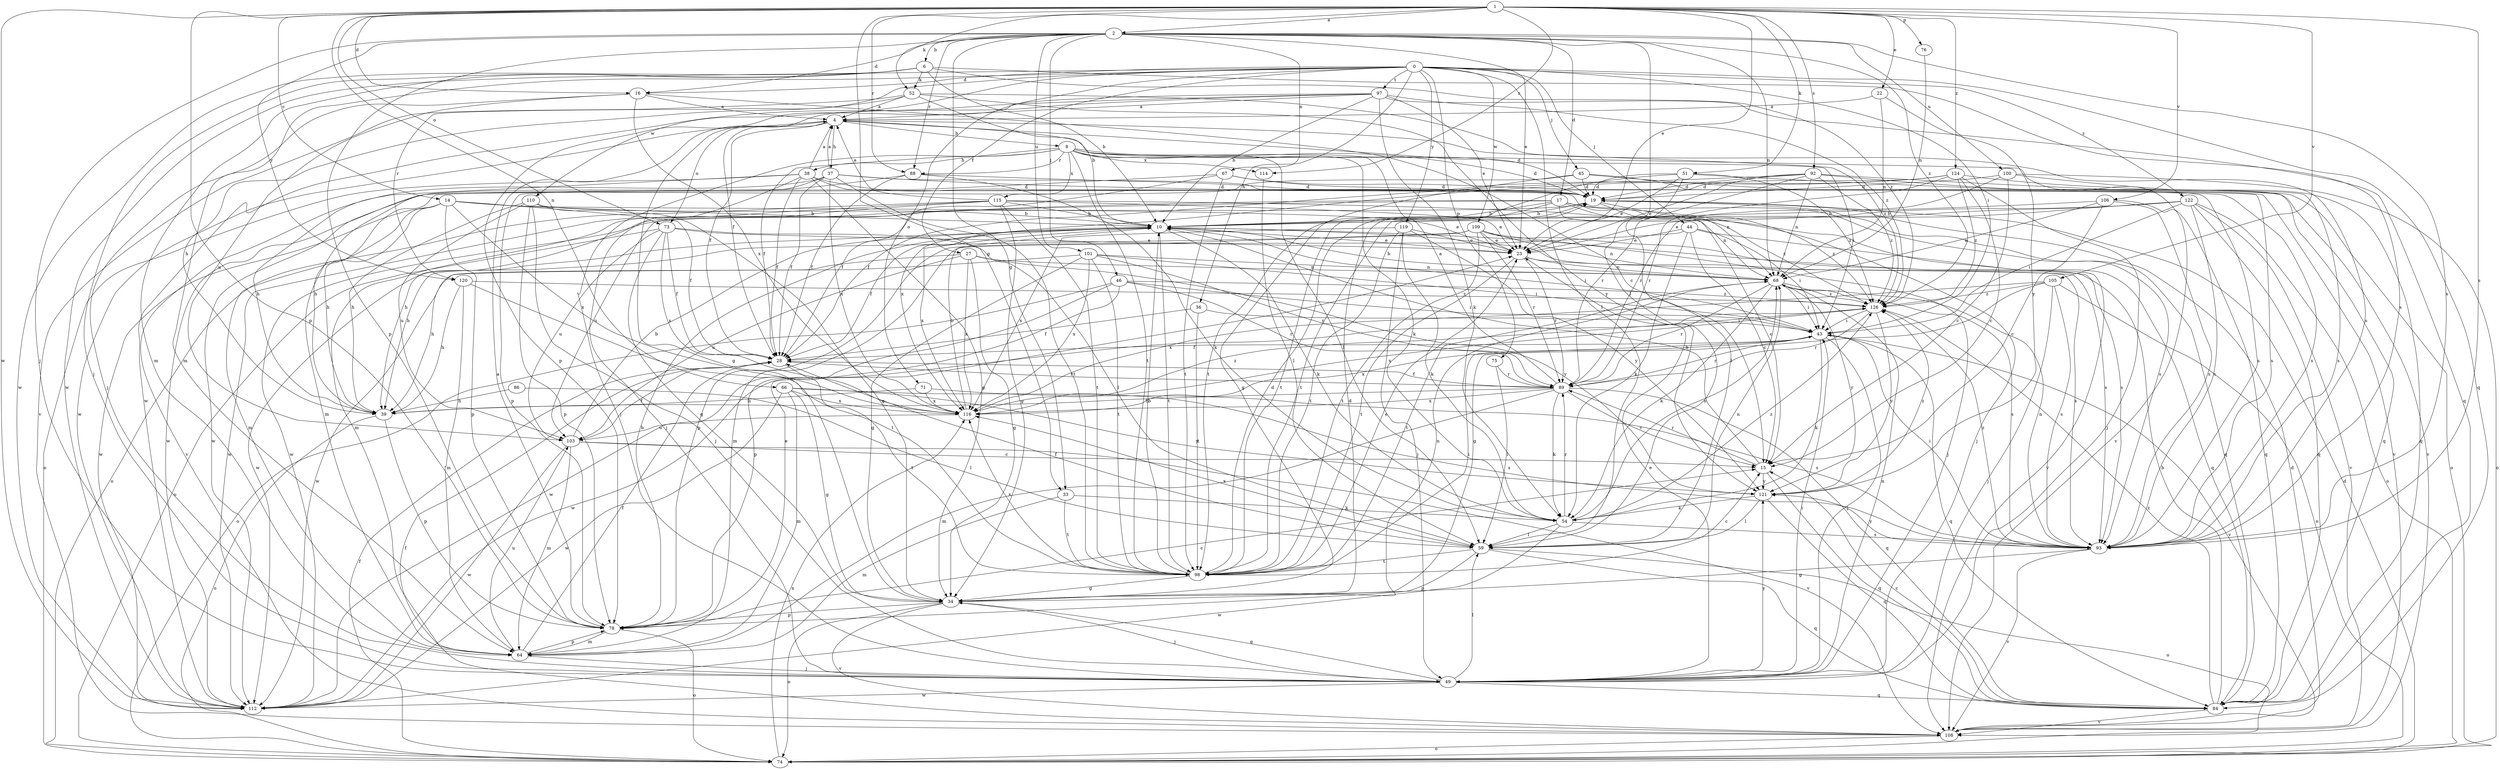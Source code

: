 strict digraph  {
0;
1;
2;
4;
6;
8;
10;
14;
15;
16;
17;
19;
22;
23;
27;
28;
33;
34;
36;
37;
38;
39;
43;
44;
45;
46;
49;
51;
52;
54;
59;
64;
66;
67;
68;
71;
73;
74;
75;
76;
78;
84;
86;
88;
89;
92;
93;
97;
98;
100;
101;
103;
105;
106;
108;
109;
110;
112;
114;
115;
116;
119;
120;
121;
122;
124;
126;
0 -> 16  [label=d];
0 -> 27  [label=f];
0 -> 36  [label=h];
0 -> 43  [label=i];
0 -> 44  [label=j];
0 -> 45  [label=j];
0 -> 59  [label=l];
0 -> 64  [label=m];
0 -> 71  [label=o];
0 -> 75  [label=p];
0 -> 84  [label=q];
0 -> 97  [label=t];
0 -> 109  [label=w];
0 -> 110  [label=w];
0 -> 112  [label=w];
0 -> 119  [label=y];
0 -> 120  [label=r];
0 -> 122  [label=z];
1 -> 2  [label=a];
1 -> 14  [label=c];
1 -> 16  [label=d];
1 -> 22  [label=e];
1 -> 23  [label=e];
1 -> 33  [label=g];
1 -> 51  [label=k];
1 -> 52  [label=k];
1 -> 66  [label=n];
1 -> 73  [label=o];
1 -> 76  [label=p];
1 -> 78  [label=p];
1 -> 88  [label=r];
1 -> 92  [label=s];
1 -> 93  [label=s];
1 -> 105  [label=v];
1 -> 106  [label=v];
1 -> 112  [label=w];
1 -> 114  [label=x];
1 -> 124  [label=z];
2 -> 6  [label=b];
2 -> 16  [label=d];
2 -> 17  [label=d];
2 -> 23  [label=e];
2 -> 33  [label=g];
2 -> 46  [label=j];
2 -> 49  [label=j];
2 -> 59  [label=l];
2 -> 67  [label=n];
2 -> 68  [label=n];
2 -> 78  [label=p];
2 -> 88  [label=r];
2 -> 93  [label=s];
2 -> 100  [label=u];
2 -> 101  [label=u];
2 -> 120  [label=y];
2 -> 126  [label=z];
4 -> 8  [label=b];
4 -> 19  [label=d];
4 -> 28  [label=f];
4 -> 34  [label=g];
4 -> 37  [label=h];
4 -> 73  [label=o];
4 -> 112  [label=w];
4 -> 126  [label=z];
6 -> 10  [label=b];
6 -> 49  [label=j];
6 -> 52  [label=k];
6 -> 64  [label=m];
6 -> 93  [label=s];
6 -> 112  [label=w];
6 -> 126  [label=z];
8 -> 19  [label=d];
8 -> 28  [label=f];
8 -> 38  [label=h];
8 -> 43  [label=i];
8 -> 49  [label=j];
8 -> 54  [label=k];
8 -> 59  [label=l];
8 -> 88  [label=r];
8 -> 98  [label=t];
8 -> 108  [label=v];
8 -> 114  [label=x];
8 -> 115  [label=x];
10 -> 23  [label=e];
10 -> 28  [label=f];
10 -> 43  [label=i];
10 -> 54  [label=k];
10 -> 93  [label=s];
10 -> 98  [label=t];
10 -> 112  [label=w];
10 -> 116  [label=x];
14 -> 10  [label=b];
14 -> 23  [label=e];
14 -> 28  [label=f];
14 -> 39  [label=h];
14 -> 64  [label=m];
14 -> 78  [label=p];
14 -> 112  [label=w];
14 -> 116  [label=x];
15 -> 10  [label=b];
15 -> 84  [label=q];
15 -> 89  [label=r];
15 -> 121  [label=y];
16 -> 4  [label=a];
16 -> 15  [label=c];
16 -> 49  [label=j];
16 -> 103  [label=u];
16 -> 116  [label=x];
17 -> 10  [label=b];
17 -> 39  [label=h];
17 -> 49  [label=j];
17 -> 68  [label=n];
17 -> 93  [label=s];
17 -> 98  [label=t];
17 -> 103  [label=u];
17 -> 126  [label=z];
19 -> 10  [label=b];
19 -> 15  [label=c];
19 -> 84  [label=q];
19 -> 112  [label=w];
19 -> 126  [label=z];
22 -> 4  [label=a];
22 -> 68  [label=n];
22 -> 121  [label=y];
23 -> 68  [label=n];
23 -> 89  [label=r];
23 -> 93  [label=s];
23 -> 98  [label=t];
27 -> 34  [label=g];
27 -> 39  [label=h];
27 -> 68  [label=n];
27 -> 103  [label=u];
27 -> 116  [label=x];
27 -> 121  [label=y];
28 -> 89  [label=r];
28 -> 98  [label=t];
33 -> 54  [label=k];
33 -> 64  [label=m];
33 -> 98  [label=t];
34 -> 19  [label=d];
34 -> 49  [label=j];
34 -> 68  [label=n];
34 -> 74  [label=o];
34 -> 78  [label=p];
34 -> 108  [label=v];
36 -> 28  [label=f];
36 -> 43  [label=i];
36 -> 98  [label=t];
37 -> 4  [label=a];
37 -> 19  [label=d];
37 -> 28  [label=f];
37 -> 78  [label=p];
37 -> 93  [label=s];
37 -> 98  [label=t];
37 -> 108  [label=v];
37 -> 116  [label=x];
38 -> 4  [label=a];
38 -> 19  [label=d];
38 -> 28  [label=f];
38 -> 34  [label=g];
38 -> 39  [label=h];
38 -> 49  [label=j];
38 -> 68  [label=n];
38 -> 74  [label=o];
39 -> 74  [label=o];
39 -> 78  [label=p];
43 -> 28  [label=f];
43 -> 49  [label=j];
43 -> 54  [label=k];
43 -> 84  [label=q];
43 -> 89  [label=r];
43 -> 108  [label=v];
43 -> 116  [label=x];
44 -> 15  [label=c];
44 -> 23  [label=e];
44 -> 43  [label=i];
44 -> 54  [label=k];
44 -> 64  [label=m];
44 -> 84  [label=q];
45 -> 19  [label=d];
45 -> 34  [label=g];
45 -> 93  [label=s];
45 -> 108  [label=v];
45 -> 112  [label=w];
46 -> 43  [label=i];
46 -> 74  [label=o];
46 -> 78  [label=p];
46 -> 89  [label=r];
46 -> 112  [label=w];
46 -> 126  [label=z];
49 -> 23  [label=e];
49 -> 34  [label=g];
49 -> 43  [label=i];
49 -> 59  [label=l];
49 -> 68  [label=n];
49 -> 84  [label=q];
49 -> 112  [label=w];
49 -> 121  [label=y];
51 -> 19  [label=d];
51 -> 23  [label=e];
51 -> 59  [label=l];
51 -> 98  [label=t];
51 -> 108  [label=v];
51 -> 126  [label=z];
52 -> 4  [label=a];
52 -> 10  [label=b];
52 -> 39  [label=h];
52 -> 93  [label=s];
52 -> 108  [label=v];
52 -> 121  [label=y];
54 -> 59  [label=l];
54 -> 68  [label=n];
54 -> 89  [label=r];
54 -> 93  [label=s];
54 -> 112  [label=w];
54 -> 126  [label=z];
59 -> 28  [label=f];
59 -> 68  [label=n];
59 -> 74  [label=o];
59 -> 78  [label=p];
59 -> 84  [label=q];
59 -> 98  [label=t];
59 -> 116  [label=x];
64 -> 28  [label=f];
64 -> 49  [label=j];
64 -> 78  [label=p];
64 -> 103  [label=u];
66 -> 34  [label=g];
66 -> 64  [label=m];
66 -> 93  [label=s];
66 -> 112  [label=w];
66 -> 116  [label=x];
66 -> 121  [label=y];
67 -> 19  [label=d];
67 -> 28  [label=f];
67 -> 93  [label=s];
67 -> 98  [label=t];
67 -> 112  [label=w];
68 -> 10  [label=b];
68 -> 43  [label=i];
68 -> 54  [label=k];
68 -> 89  [label=r];
68 -> 93  [label=s];
68 -> 98  [label=t];
68 -> 121  [label=y];
68 -> 126  [label=z];
71 -> 39  [label=h];
71 -> 93  [label=s];
71 -> 116  [label=x];
73 -> 23  [label=e];
73 -> 28  [label=f];
73 -> 34  [label=g];
73 -> 59  [label=l];
73 -> 74  [label=o];
73 -> 103  [label=u];
73 -> 116  [label=x];
74 -> 19  [label=d];
74 -> 28  [label=f];
74 -> 116  [label=x];
75 -> 59  [label=l];
75 -> 89  [label=r];
76 -> 68  [label=n];
78 -> 4  [label=a];
78 -> 10  [label=b];
78 -> 15  [label=c];
78 -> 23  [label=e];
78 -> 64  [label=m];
78 -> 74  [label=o];
84 -> 10  [label=b];
84 -> 15  [label=c];
84 -> 108  [label=v];
84 -> 126  [label=z];
86 -> 39  [label=h];
86 -> 59  [label=l];
88 -> 19  [label=d];
88 -> 28  [label=f];
88 -> 54  [label=k];
88 -> 64  [label=m];
89 -> 4  [label=a];
89 -> 15  [label=c];
89 -> 28  [label=f];
89 -> 39  [label=h];
89 -> 54  [label=k];
89 -> 64  [label=m];
89 -> 84  [label=q];
89 -> 116  [label=x];
92 -> 19  [label=d];
92 -> 23  [label=e];
92 -> 28  [label=f];
92 -> 68  [label=n];
92 -> 74  [label=o];
92 -> 84  [label=q];
92 -> 89  [label=r];
92 -> 126  [label=z];
93 -> 34  [label=g];
93 -> 43  [label=i];
93 -> 68  [label=n];
93 -> 108  [label=v];
93 -> 121  [label=y];
93 -> 126  [label=z];
97 -> 4  [label=a];
97 -> 10  [label=b];
97 -> 23  [label=e];
97 -> 28  [label=f];
97 -> 54  [label=k];
97 -> 78  [label=p];
97 -> 84  [label=q];
97 -> 112  [label=w];
97 -> 126  [label=z];
98 -> 10  [label=b];
98 -> 15  [label=c];
98 -> 19  [label=d];
98 -> 23  [label=e];
98 -> 34  [label=g];
98 -> 43  [label=i];
98 -> 116  [label=x];
100 -> 15  [label=c];
100 -> 19  [label=d];
100 -> 74  [label=o];
100 -> 84  [label=q];
100 -> 89  [label=r];
101 -> 34  [label=g];
101 -> 43  [label=i];
101 -> 68  [label=n];
101 -> 89  [label=r];
101 -> 98  [label=t];
101 -> 112  [label=w];
101 -> 116  [label=x];
103 -> 10  [label=b];
103 -> 15  [label=c];
103 -> 28  [label=f];
103 -> 64  [label=m];
103 -> 108  [label=v];
103 -> 112  [label=w];
105 -> 34  [label=g];
105 -> 49  [label=j];
105 -> 74  [label=o];
105 -> 93  [label=s];
105 -> 116  [label=x];
105 -> 126  [label=z];
106 -> 10  [label=b];
106 -> 15  [label=c];
106 -> 68  [label=n];
106 -> 84  [label=q];
106 -> 93  [label=s];
108 -> 19  [label=d];
108 -> 28  [label=f];
108 -> 74  [label=o];
109 -> 23  [label=e];
109 -> 39  [label=h];
109 -> 49  [label=j];
109 -> 68  [label=n];
109 -> 78  [label=p];
109 -> 89  [label=r];
109 -> 93  [label=s];
109 -> 98  [label=t];
110 -> 10  [label=b];
110 -> 34  [label=g];
110 -> 39  [label=h];
110 -> 49  [label=j];
110 -> 78  [label=p];
110 -> 103  [label=u];
114 -> 59  [label=l];
115 -> 4  [label=a];
115 -> 10  [label=b];
115 -> 23  [label=e];
115 -> 34  [label=g];
115 -> 64  [label=m];
115 -> 74  [label=o];
115 -> 98  [label=t];
115 -> 108  [label=v];
115 -> 112  [label=w];
116 -> 10  [label=b];
116 -> 103  [label=u];
116 -> 126  [label=z];
119 -> 23  [label=e];
119 -> 49  [label=j];
119 -> 54  [label=k];
119 -> 98  [label=t];
119 -> 116  [label=x];
119 -> 121  [label=y];
120 -> 39  [label=h];
120 -> 64  [label=m];
120 -> 98  [label=t];
120 -> 126  [label=z];
121 -> 54  [label=k];
121 -> 59  [label=l];
121 -> 84  [label=q];
121 -> 126  [label=z];
122 -> 10  [label=b];
122 -> 23  [label=e];
122 -> 43  [label=i];
122 -> 74  [label=o];
122 -> 84  [label=q];
122 -> 93  [label=s];
122 -> 98  [label=t];
122 -> 108  [label=v];
124 -> 15  [label=c];
124 -> 19  [label=d];
124 -> 39  [label=h];
124 -> 49  [label=j];
124 -> 89  [label=r];
124 -> 93  [label=s];
124 -> 116  [label=x];
124 -> 126  [label=z];
126 -> 43  [label=i];
126 -> 89  [label=r];
126 -> 112  [label=w];
126 -> 116  [label=x];
126 -> 121  [label=y];
}
